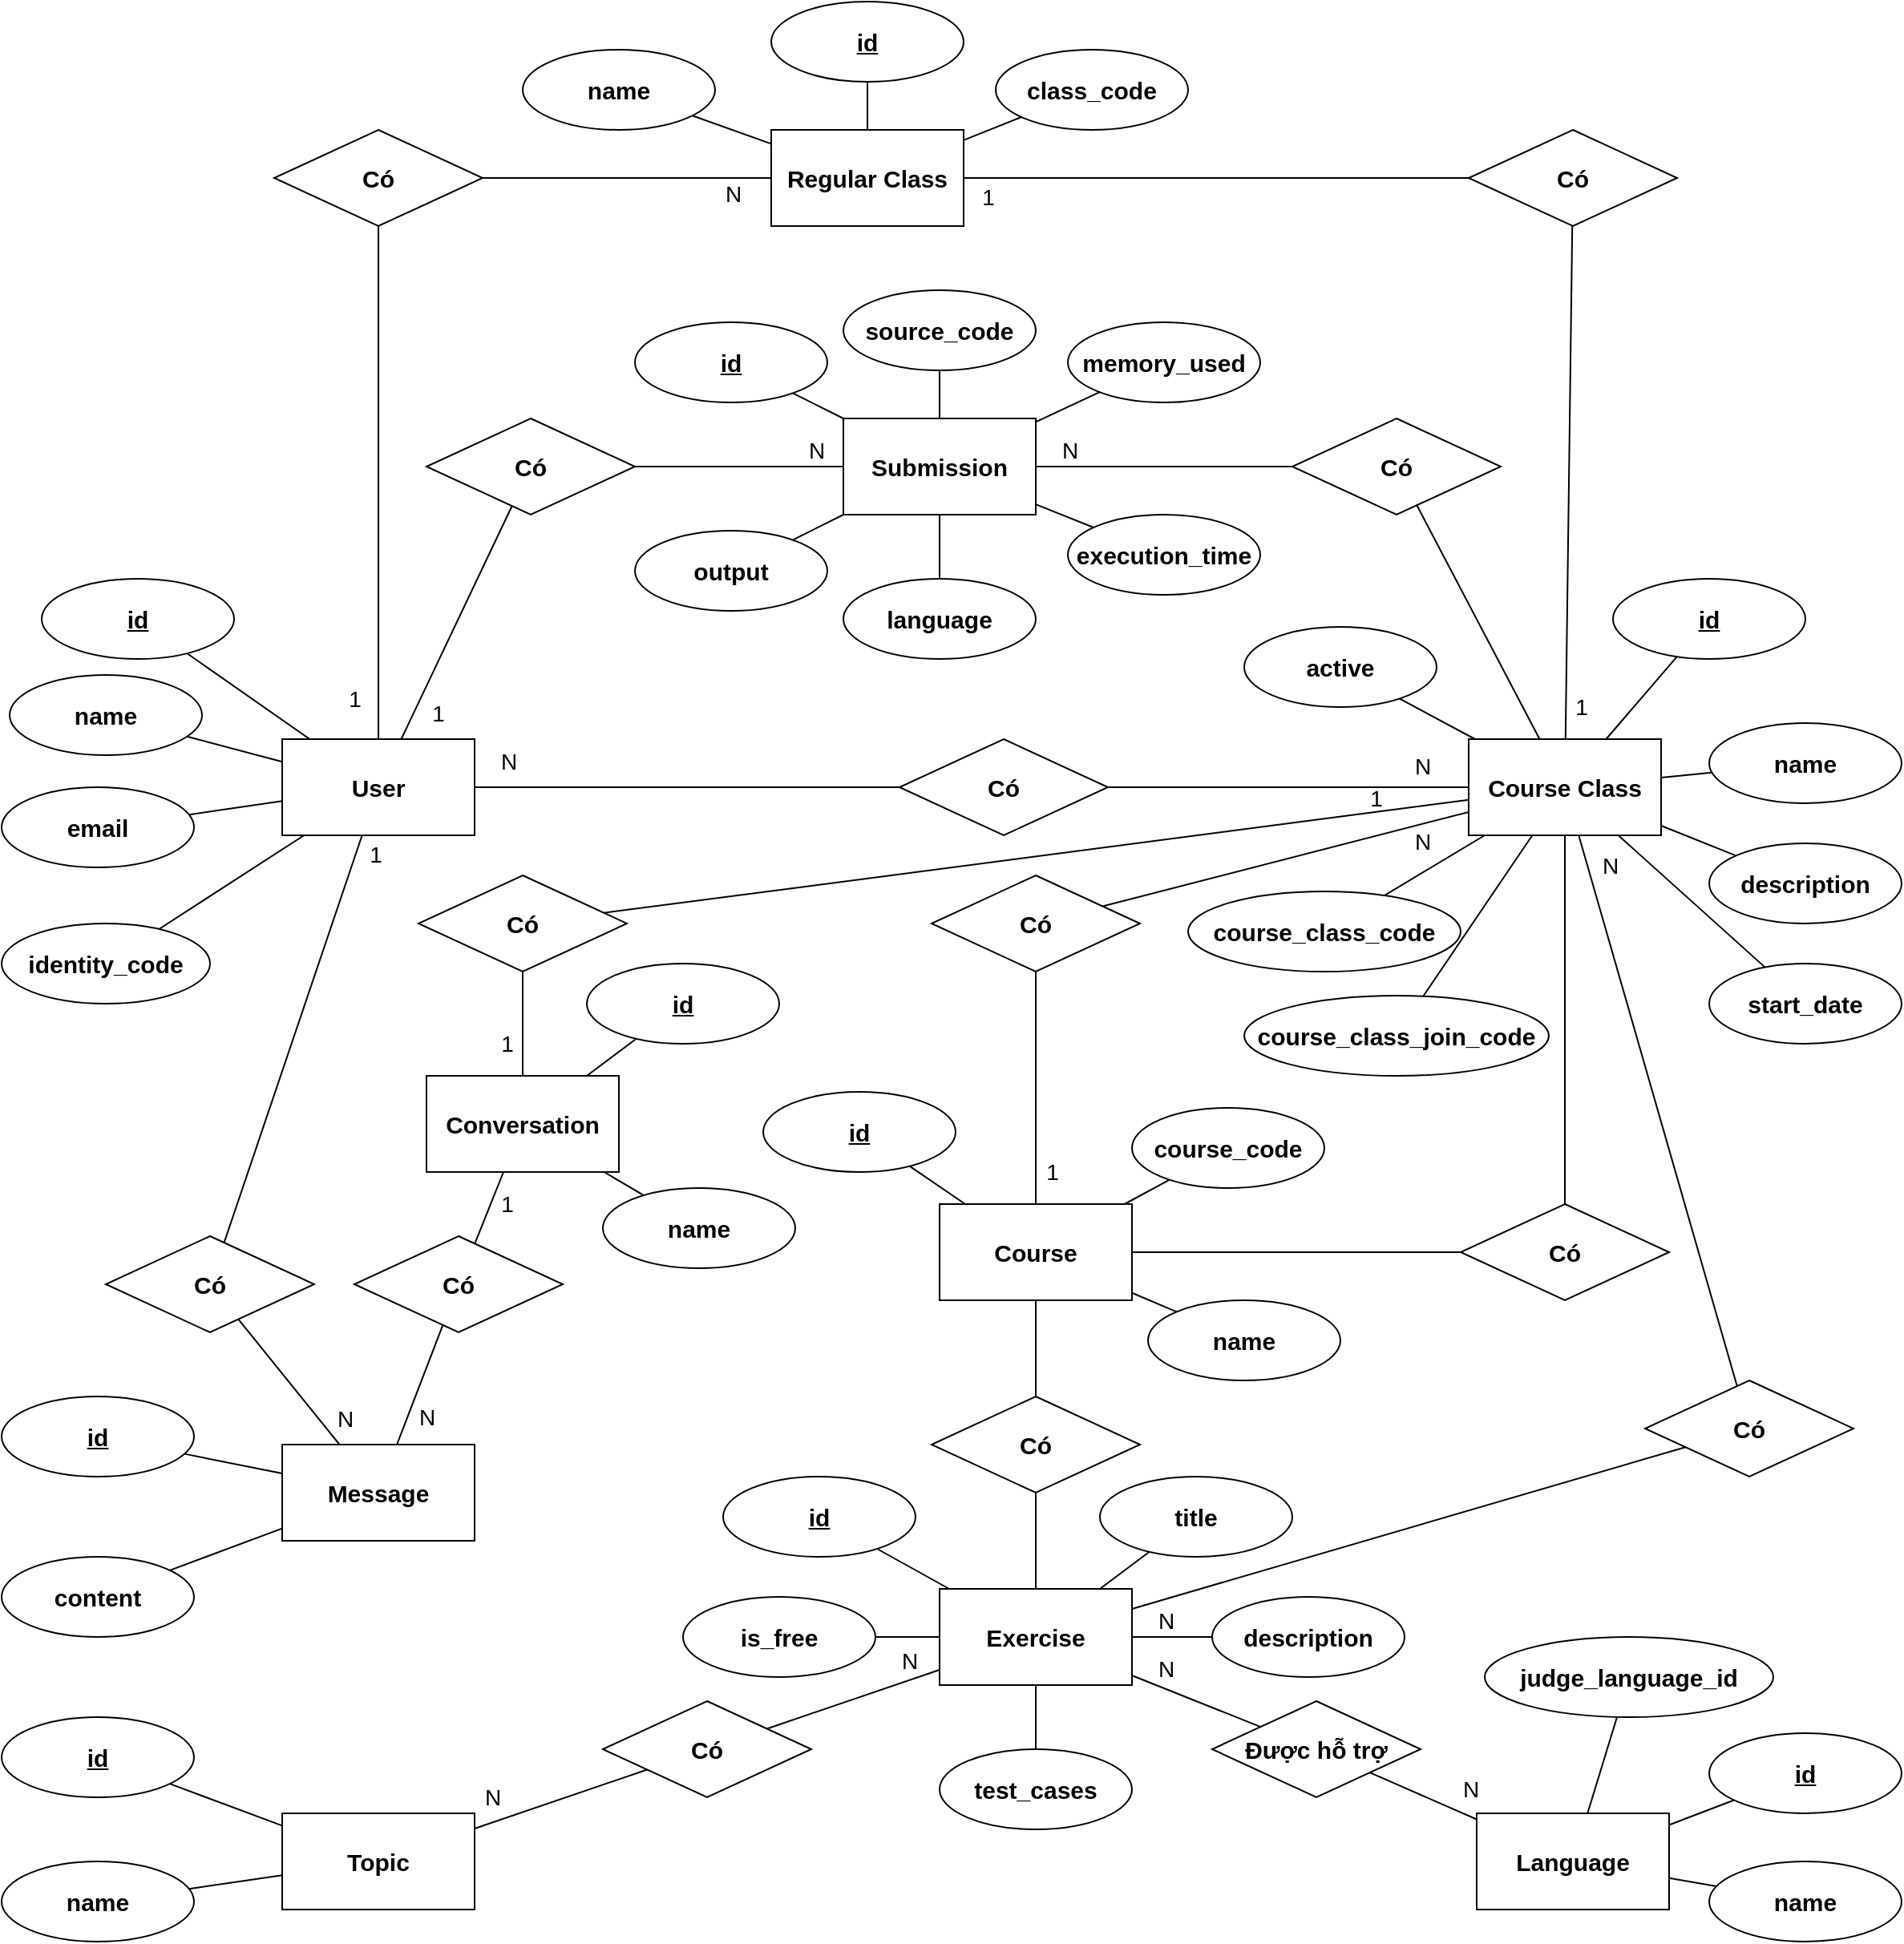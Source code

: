 <mxfile>
    <diagram id="alFo-xCJuyV1ucQjMyl_" name="Page-1">
        <mxGraphModel dx="1431" dy="926" grid="1" gridSize="10" guides="1" tooltips="1" connect="1" arrows="1" fold="1" page="1" pageScale="1" pageWidth="850" pageHeight="1100" math="0" shadow="0">
            <root>
                <mxCell id="0"/>
                <mxCell id="1" parent="0"/>
                <mxCell id="17" value="" style="edgeStyle=none;html=1;endArrow=none;endFill=0;" edge="1" parent="1" source="2" target="16">
                    <mxGeometry relative="1" as="geometry"/>
                </mxCell>
                <mxCell id="145" value="&lt;font style=&quot;font-size: 14px;&quot;&gt;1&lt;/font&gt;" style="edgeLabel;html=1;align=center;verticalAlign=middle;resizable=0;points=[];" vertex="1" connectable="0" parent="17">
                    <mxGeometry x="-0.779" relative="1" as="geometry">
                        <mxPoint x="-15" y="10" as="offset"/>
                    </mxGeometry>
                </mxCell>
                <mxCell id="151" value="&lt;font style=&quot;font-size: 14px;&quot;&gt;1&lt;/font&gt;" style="edgeLabel;html=1;align=center;verticalAlign=middle;resizable=0;points=[];" vertex="1" connectable="0" parent="17">
                    <mxGeometry x="-0.779" relative="1" as="geometry">
                        <mxPoint x="420" y="305" as="offset"/>
                    </mxGeometry>
                </mxCell>
                <mxCell id="153" value="&lt;font style=&quot;font-size: 14px;&quot;&gt;1&lt;/font&gt;" style="edgeLabel;html=1;align=center;verticalAlign=middle;resizable=0;points=[];" vertex="1" connectable="0" parent="17">
                    <mxGeometry x="-0.779" relative="1" as="geometry">
                        <mxPoint x="622" y="72" as="offset"/>
                    </mxGeometry>
                </mxCell>
                <mxCell id="155" value="&lt;font style=&quot;font-size: 14px;&quot;&gt;1&lt;/font&gt;" style="edgeLabel;html=1;align=center;verticalAlign=middle;resizable=0;points=[];" vertex="1" connectable="0" parent="17">
                    <mxGeometry x="-0.779" relative="1" as="geometry">
                        <mxPoint x="380" y="-303" as="offset"/>
                    </mxGeometry>
                </mxCell>
                <mxCell id="158" value="&lt;font style=&quot;font-size: 14px;&quot;&gt;1&lt;/font&gt;" style="edgeLabel;html=1;align=center;verticalAlign=middle;resizable=0;points=[];" vertex="1" connectable="0" parent="17">
                    <mxGeometry x="-0.779" relative="1" as="geometry">
                        <mxPoint x="750" y="15" as="offset"/>
                    </mxGeometry>
                </mxCell>
                <mxCell id="170" value="&lt;font style=&quot;font-size: 14px;&quot;&gt;1&lt;/font&gt;" style="edgeLabel;html=1;align=center;verticalAlign=middle;resizable=0;points=[];" vertex="1" connectable="0" parent="17">
                    <mxGeometry x="-0.779" relative="1" as="geometry">
                        <mxPoint x="-2" y="107" as="offset"/>
                    </mxGeometry>
                </mxCell>
                <mxCell id="20" value="" style="edgeStyle=none;html=1;endArrow=none;endFill=0;" edge="1" parent="1" source="2" target="19">
                    <mxGeometry relative="1" as="geometry"/>
                </mxCell>
                <mxCell id="2" value="&lt;b&gt;&lt;font style=&quot;font-size: 15px;&quot;&gt;User&lt;/font&gt;&lt;/b&gt;" style="rounded=0;whiteSpace=wrap;html=1;" vertex="1" parent="1">
                    <mxGeometry x="190" y="540" width="120" height="60" as="geometry"/>
                </mxCell>
                <mxCell id="3" value="&lt;b&gt;&lt;font style=&quot;font-size: 15px;&quot;&gt;Course&lt;/font&gt;&lt;/b&gt;" style="rounded=0;whiteSpace=wrap;html=1;" vertex="1" parent="1">
                    <mxGeometry x="600" y="830" width="120" height="60" as="geometry"/>
                </mxCell>
                <mxCell id="23" value="" style="edgeStyle=none;html=1;endArrow=none;endFill=0;" edge="1" parent="1" source="4" target="22">
                    <mxGeometry relative="1" as="geometry"/>
                </mxCell>
                <mxCell id="4" value="&lt;b&gt;&lt;font style=&quot;font-size: 15px;&quot;&gt;Regular Class&lt;/font&gt;&lt;/b&gt;" style="rounded=0;whiteSpace=wrap;html=1;" vertex="1" parent="1">
                    <mxGeometry x="495" y="160" width="120" height="60" as="geometry"/>
                </mxCell>
                <mxCell id="12" value="" style="edgeStyle=none;html=1;endArrow=none;endFill=0;" edge="1" parent="1" source="5" target="2">
                    <mxGeometry relative="1" as="geometry"/>
                </mxCell>
                <mxCell id="5" value="&lt;b&gt;&lt;font style=&quot;font-size: 15px;&quot;&gt;&lt;u&gt;id&lt;/u&gt;&lt;/font&gt;&lt;/b&gt;" style="ellipse;whiteSpace=wrap;html=1;" vertex="1" parent="1">
                    <mxGeometry x="40" y="440" width="120" height="50" as="geometry"/>
                </mxCell>
                <mxCell id="11" style="edgeStyle=none;html=1;endArrow=none;endFill=0;" edge="1" parent="1" source="6" target="2">
                    <mxGeometry relative="1" as="geometry"/>
                </mxCell>
                <mxCell id="6" value="&lt;b&gt;&lt;font style=&quot;font-size: 15px;&quot;&gt;name&lt;/font&gt;&lt;/b&gt;" style="ellipse;whiteSpace=wrap;html=1;" vertex="1" parent="1">
                    <mxGeometry x="20" y="500" width="120" height="50" as="geometry"/>
                </mxCell>
                <mxCell id="10" value="" style="edgeStyle=none;html=1;endArrow=none;endFill=0;" edge="1" parent="1" source="7" target="2">
                    <mxGeometry relative="1" as="geometry"/>
                </mxCell>
                <mxCell id="7" value="&lt;b&gt;&lt;font style=&quot;font-size: 15px;&quot;&gt;email&lt;/font&gt;&lt;/b&gt;" style="ellipse;whiteSpace=wrap;html=1;" vertex="1" parent="1">
                    <mxGeometry x="15" y="570" width="120" height="50" as="geometry"/>
                </mxCell>
                <mxCell id="9" style="edgeStyle=none;html=1;endArrow=none;endFill=0;" edge="1" parent="1" source="8" target="2">
                    <mxGeometry relative="1" as="geometry"/>
                </mxCell>
                <mxCell id="8" value="&lt;b&gt;&lt;font style=&quot;font-size: 15px;&quot;&gt;identity_code&lt;/font&gt;&lt;/b&gt;" style="ellipse;whiteSpace=wrap;html=1;" vertex="1" parent="1">
                    <mxGeometry x="15" y="655" width="130" height="50" as="geometry"/>
                </mxCell>
                <mxCell id="13" value="&lt;b&gt;&lt;font style=&quot;font-size: 15px;&quot;&gt;Submission&lt;/font&gt;&lt;/b&gt;" style="rounded=0;whiteSpace=wrap;html=1;" vertex="1" parent="1">
                    <mxGeometry x="540" y="340" width="120" height="60" as="geometry"/>
                </mxCell>
                <mxCell id="14" value="&lt;b&gt;&lt;font style=&quot;font-size: 15px;&quot;&gt;Conversation&lt;/font&gt;&lt;/b&gt;" style="rounded=0;whiteSpace=wrap;html=1;" vertex="1" parent="1">
                    <mxGeometry x="280" y="750" width="120" height="60" as="geometry"/>
                </mxCell>
                <mxCell id="92" style="edgeStyle=none;html=1;endArrow=none;endFill=0;" edge="1" parent="1" source="15" target="90">
                    <mxGeometry relative="1" as="geometry"/>
                </mxCell>
                <mxCell id="15" value="&lt;b&gt;&lt;font style=&quot;font-size: 15px;&quot;&gt;Course Class&lt;/font&gt;&lt;/b&gt;" style="rounded=0;whiteSpace=wrap;html=1;" vertex="1" parent="1">
                    <mxGeometry x="930" y="540" width="120" height="60" as="geometry"/>
                </mxCell>
                <mxCell id="18" style="edgeStyle=none;html=1;endArrow=none;endFill=0;" edge="1" parent="1" source="16" target="4">
                    <mxGeometry relative="1" as="geometry"/>
                </mxCell>
                <mxCell id="147" value="&lt;font style=&quot;font-size: 14px;&quot;&gt;N&lt;/font&gt;" style="edgeLabel;html=1;align=center;verticalAlign=middle;resizable=0;points=[];" vertex="1" connectable="0" parent="18">
                    <mxGeometry x="0.807" relative="1" as="geometry">
                        <mxPoint x="-7" y="10" as="offset"/>
                    </mxGeometry>
                </mxCell>
                <mxCell id="148" value="&lt;font style=&quot;font-size: 14px;&quot;&gt;N&lt;/font&gt;" style="edgeLabel;html=1;align=center;verticalAlign=middle;resizable=0;points=[];" vertex="1" connectable="0" parent="18">
                    <mxGeometry x="0.807" relative="1" as="geometry">
                        <mxPoint x="-147" y="364" as="offset"/>
                    </mxGeometry>
                </mxCell>
                <mxCell id="149" value="&lt;font style=&quot;font-size: 14px;&quot;&gt;N&lt;/font&gt;" style="edgeLabel;html=1;align=center;verticalAlign=middle;resizable=0;points=[];" vertex="1" connectable="0" parent="18">
                    <mxGeometry x="0.807" relative="1" as="geometry">
                        <mxPoint x="423" y="367" as="offset"/>
                    </mxGeometry>
                </mxCell>
                <mxCell id="150" value="&lt;font style=&quot;font-size: 14px;&quot;&gt;N&lt;/font&gt;" style="edgeLabel;html=1;align=center;verticalAlign=middle;resizable=0;points=[];" vertex="1" connectable="0" parent="18">
                    <mxGeometry x="0.807" relative="1" as="geometry">
                        <mxPoint x="423" y="414" as="offset"/>
                    </mxGeometry>
                </mxCell>
                <mxCell id="154" value="&lt;font style=&quot;font-size: 14px;&quot;&gt;N&lt;/font&gt;" style="edgeLabel;html=1;align=center;verticalAlign=middle;resizable=0;points=[];" vertex="1" connectable="0" parent="18">
                    <mxGeometry x="0.807" relative="1" as="geometry">
                        <mxPoint x="203" y="170" as="offset"/>
                    </mxGeometry>
                </mxCell>
                <mxCell id="156" value="&lt;font style=&quot;font-size: 14px;&quot;&gt;N&lt;/font&gt;" style="edgeLabel;html=1;align=center;verticalAlign=middle;resizable=0;points=[];" vertex="1" connectable="0" parent="18">
                    <mxGeometry x="0.807" relative="1" as="geometry">
                        <mxPoint x="540" y="429" as="offset"/>
                    </mxGeometry>
                </mxCell>
                <mxCell id="157" value="&lt;font style=&quot;font-size: 14px;&quot;&gt;N&lt;/font&gt;" style="edgeLabel;html=1;align=center;verticalAlign=middle;resizable=0;points=[];" vertex="1" connectable="0" parent="18">
                    <mxGeometry x="0.807" relative="1" as="geometry">
                        <mxPoint x="263" y="900" as="offset"/>
                    </mxGeometry>
                </mxCell>
                <mxCell id="159" value="&lt;font style=&quot;font-size: 14px;&quot;&gt;N&lt;/font&gt;" style="edgeLabel;html=1;align=center;verticalAlign=middle;resizable=0;points=[];" vertex="1" connectable="0" parent="18">
                    <mxGeometry x="0.807" relative="1" as="geometry">
                        <mxPoint x="45" y="170" as="offset"/>
                    </mxGeometry>
                </mxCell>
                <mxCell id="160" value="&lt;font style=&quot;font-size: 14px;&quot;&gt;1&lt;/font&gt;" style="edgeLabel;html=1;align=center;verticalAlign=middle;resizable=0;points=[];" vertex="1" connectable="0" parent="18">
                    <mxGeometry x="0.807" relative="1" as="geometry">
                        <mxPoint x="-191" y="334" as="offset"/>
                    </mxGeometry>
                </mxCell>
                <mxCell id="161" value="&lt;font style=&quot;font-size: 14px;&quot;&gt;N&lt;/font&gt;" style="edgeLabel;html=1;align=center;verticalAlign=middle;resizable=0;points=[];" vertex="1" connectable="0" parent="18">
                    <mxGeometry x="0.807" relative="1" as="geometry">
                        <mxPoint x="263" y="930" as="offset"/>
                    </mxGeometry>
                </mxCell>
                <mxCell id="162" value="&lt;font style=&quot;font-size: 14px;&quot;&gt;N&lt;/font&gt;" style="edgeLabel;html=1;align=center;verticalAlign=middle;resizable=0;points=[];" vertex="1" connectable="0" parent="18">
                    <mxGeometry x="0.807" relative="1" as="geometry">
                        <mxPoint x="103" y="925" as="offset"/>
                    </mxGeometry>
                </mxCell>
                <mxCell id="163" value="&lt;font style=&quot;font-size: 14px;&quot;&gt;N&lt;/font&gt;" style="edgeLabel;html=1;align=center;verticalAlign=middle;resizable=0;points=[];" vertex="1" connectable="0" parent="18">
                    <mxGeometry x="0.807" relative="1" as="geometry">
                        <mxPoint x="-157" y="1010" as="offset"/>
                    </mxGeometry>
                </mxCell>
                <mxCell id="165" value="&lt;font style=&quot;font-size: 14px;&quot;&gt;N&lt;/font&gt;" style="edgeLabel;html=1;align=center;verticalAlign=middle;resizable=0;points=[];" vertex="1" connectable="0" parent="18">
                    <mxGeometry x="0.807" relative="1" as="geometry">
                        <mxPoint x="453" y="1005" as="offset"/>
                    </mxGeometry>
                </mxCell>
                <mxCell id="166" value="&lt;font style=&quot;font-size: 14px;&quot;&gt;1&lt;/font&gt;" style="edgeLabel;html=1;align=center;verticalAlign=middle;resizable=0;points=[];" vertex="1" connectable="0" parent="18">
                    <mxGeometry x="0.807" relative="1" as="geometry">
                        <mxPoint x="-148" y="540" as="offset"/>
                    </mxGeometry>
                </mxCell>
                <mxCell id="167" value="&lt;font style=&quot;font-size: 14px;&quot;&gt;1&lt;/font&gt;" style="edgeLabel;html=1;align=center;verticalAlign=middle;resizable=0;points=[];" vertex="1" connectable="0" parent="18">
                    <mxGeometry x="0.807" relative="1" as="geometry">
                        <mxPoint x="-148" y="640" as="offset"/>
                    </mxGeometry>
                </mxCell>
                <mxCell id="168" value="&lt;span style=&quot;font-size: 14px;&quot;&gt;N&lt;/span&gt;" style="edgeLabel;html=1;align=center;verticalAlign=middle;resizable=0;points=[];" vertex="1" connectable="0" parent="18">
                    <mxGeometry x="0.807" relative="1" as="geometry">
                        <mxPoint x="-198" y="773" as="offset"/>
                    </mxGeometry>
                </mxCell>
                <mxCell id="169" value="&lt;span style=&quot;font-size: 14px;&quot;&gt;N&lt;/span&gt;" style="edgeLabel;html=1;align=center;verticalAlign=middle;resizable=0;points=[];" vertex="1" connectable="0" parent="18">
                    <mxGeometry x="0.807" relative="1" as="geometry">
                        <mxPoint x="-249" y="774" as="offset"/>
                    </mxGeometry>
                </mxCell>
                <mxCell id="16" value="&lt;b&gt;&lt;font style=&quot;font-size: 15px;&quot;&gt;Có&lt;/font&gt;&lt;/b&gt;" style="rhombus;whiteSpace=wrap;html=1;rounded=0;" vertex="1" parent="1">
                    <mxGeometry x="185" y="160" width="130" height="60" as="geometry"/>
                </mxCell>
                <mxCell id="21" value="" style="edgeStyle=none;html=1;endArrow=none;endFill=0;" edge="1" parent="1" source="19" target="13">
                    <mxGeometry relative="1" as="geometry"/>
                </mxCell>
                <mxCell id="19" value="&lt;b&gt;&lt;font style=&quot;font-size: 15px;&quot;&gt;Có&lt;/font&gt;&lt;/b&gt;" style="rhombus;whiteSpace=wrap;html=1;rounded=0;" vertex="1" parent="1">
                    <mxGeometry x="280" y="340" width="130" height="60" as="geometry"/>
                </mxCell>
                <mxCell id="24" value="" style="edgeStyle=none;html=1;endArrow=none;endFill=0;" edge="1" parent="1" source="22" target="15">
                    <mxGeometry relative="1" as="geometry"/>
                </mxCell>
                <mxCell id="22" value="&lt;b&gt;&lt;font style=&quot;font-size: 15px;&quot;&gt;Có&lt;/font&gt;&lt;/b&gt;" style="rhombus;whiteSpace=wrap;html=1;rounded=0;" vertex="1" parent="1">
                    <mxGeometry x="930" y="160" width="130" height="60" as="geometry"/>
                </mxCell>
                <mxCell id="26" value="" style="edgeStyle=none;html=1;endArrow=none;endFill=0;" edge="1" parent="1" source="25" target="4">
                    <mxGeometry relative="1" as="geometry"/>
                </mxCell>
                <mxCell id="25" value="&lt;b&gt;&lt;font style=&quot;font-size: 15px;&quot;&gt;name&lt;/font&gt;&lt;/b&gt;" style="ellipse;whiteSpace=wrap;html=1;" vertex="1" parent="1">
                    <mxGeometry x="340" y="110" width="120" height="50" as="geometry"/>
                </mxCell>
                <mxCell id="28" value="" style="edgeStyle=none;html=1;endArrow=none;endFill=0;" edge="1" parent="1" source="27" target="4">
                    <mxGeometry relative="1" as="geometry"/>
                </mxCell>
                <mxCell id="27" value="&lt;span style=&quot;font-size: 15px;&quot;&gt;&lt;b&gt;class_code&lt;/b&gt;&lt;/span&gt;" style="ellipse;whiteSpace=wrap;html=1;" vertex="1" parent="1">
                    <mxGeometry x="635" y="110" width="120" height="50" as="geometry"/>
                </mxCell>
                <mxCell id="30" value="" style="edgeStyle=none;html=1;endArrow=none;endFill=0;" edge="1" parent="1" source="29" target="4">
                    <mxGeometry relative="1" as="geometry"/>
                </mxCell>
                <mxCell id="29" value="&lt;span style=&quot;font-size: 15px;&quot;&gt;&lt;b&gt;&lt;u&gt;id&lt;/u&gt;&lt;/b&gt;&lt;/span&gt;" style="ellipse;whiteSpace=wrap;html=1;" vertex="1" parent="1">
                    <mxGeometry x="495" y="80" width="120" height="50" as="geometry"/>
                </mxCell>
                <mxCell id="32" value="" style="edgeStyle=none;html=1;endArrow=none;endFill=0;" edge="1" parent="1" source="31" target="2">
                    <mxGeometry relative="1" as="geometry"/>
                </mxCell>
                <mxCell id="33" value="" style="edgeStyle=none;html=1;endArrow=none;endFill=0;" edge="1" parent="1" source="31" target="15">
                    <mxGeometry relative="1" as="geometry"/>
                </mxCell>
                <mxCell id="31" value="&lt;b&gt;&lt;font style=&quot;font-size: 15px;&quot;&gt;Có&lt;/font&gt;&lt;/b&gt;" style="rhombus;whiteSpace=wrap;html=1;rounded=0;" vertex="1" parent="1">
                    <mxGeometry x="575" y="540" width="130" height="60" as="geometry"/>
                </mxCell>
                <mxCell id="35" value="" style="edgeStyle=none;html=1;endArrow=none;endFill=0;" edge="1" parent="1" source="34" target="13">
                    <mxGeometry relative="1" as="geometry"/>
                </mxCell>
                <mxCell id="36" value="" style="edgeStyle=none;html=1;endArrow=none;endFill=0;" edge="1" parent="1" source="34" target="15">
                    <mxGeometry relative="1" as="geometry"/>
                </mxCell>
                <mxCell id="34" value="&lt;b&gt;&lt;font style=&quot;font-size: 15px;&quot;&gt;Có&lt;/font&gt;&lt;/b&gt;" style="rhombus;whiteSpace=wrap;html=1;rounded=0;" vertex="1" parent="1">
                    <mxGeometry x="820" y="340" width="130" height="60" as="geometry"/>
                </mxCell>
                <mxCell id="47" value="" style="edgeStyle=none;html=1;endArrow=none;endFill=0;" edge="1" parent="1" source="37" target="13">
                    <mxGeometry relative="1" as="geometry"/>
                </mxCell>
                <mxCell id="37" value="&lt;b&gt;&lt;font style=&quot;font-size: 15px;&quot;&gt;&lt;u&gt;id&lt;/u&gt;&lt;/font&gt;&lt;/b&gt;" style="ellipse;whiteSpace=wrap;html=1;" vertex="1" parent="1">
                    <mxGeometry x="410" y="280" width="120" height="50" as="geometry"/>
                </mxCell>
                <mxCell id="45" value="" style="edgeStyle=none;html=1;endArrow=none;endFill=0;" edge="1" parent="1" source="38" target="13">
                    <mxGeometry relative="1" as="geometry"/>
                </mxCell>
                <mxCell id="38" value="&lt;b&gt;&lt;font style=&quot;font-size: 15px;&quot;&gt;source_code&lt;/font&gt;&lt;/b&gt;" style="ellipse;whiteSpace=wrap;html=1;" vertex="1" parent="1">
                    <mxGeometry x="540" y="260" width="120" height="50" as="geometry"/>
                </mxCell>
                <mxCell id="43" value="" style="edgeStyle=none;html=1;endArrow=none;endFill=0;" edge="1" parent="1" source="39" target="13">
                    <mxGeometry relative="1" as="geometry"/>
                </mxCell>
                <mxCell id="39" value="&lt;b&gt;&lt;font style=&quot;font-size: 15px;&quot;&gt;memory_used&lt;/font&gt;&lt;/b&gt;" style="ellipse;whiteSpace=wrap;html=1;" vertex="1" parent="1">
                    <mxGeometry x="680" y="280" width="120" height="50" as="geometry"/>
                </mxCell>
                <mxCell id="51" value="" style="edgeStyle=none;html=1;endArrow=none;endFill=0;" edge="1" parent="1" source="40" target="13">
                    <mxGeometry relative="1" as="geometry"/>
                </mxCell>
                <mxCell id="40" value="&lt;span style=&quot;font-size: 15px;&quot;&gt;&lt;b&gt;execution_time&lt;/b&gt;&lt;/span&gt;" style="ellipse;whiteSpace=wrap;html=1;" vertex="1" parent="1">
                    <mxGeometry x="680" y="400" width="120" height="50" as="geometry"/>
                </mxCell>
                <mxCell id="50" value="" style="edgeStyle=none;html=1;endArrow=none;endFill=0;" edge="1" parent="1" source="41" target="13">
                    <mxGeometry relative="1" as="geometry"/>
                </mxCell>
                <mxCell id="41" value="&lt;b&gt;&lt;font style=&quot;font-size: 15px;&quot;&gt;language&lt;/font&gt;&lt;/b&gt;" style="ellipse;whiteSpace=wrap;html=1;" vertex="1" parent="1">
                    <mxGeometry x="540" y="440" width="120" height="50" as="geometry"/>
                </mxCell>
                <mxCell id="49" value="" style="edgeStyle=none;html=1;endArrow=none;endFill=0;" edge="1" parent="1" source="42" target="13">
                    <mxGeometry relative="1" as="geometry"/>
                </mxCell>
                <mxCell id="42" value="&lt;b&gt;&lt;font style=&quot;font-size: 15px;&quot;&gt;output&lt;/font&gt;&lt;/b&gt;" style="ellipse;whiteSpace=wrap;html=1;" vertex="1" parent="1">
                    <mxGeometry x="410" y="410" width="120" height="50" as="geometry"/>
                </mxCell>
                <mxCell id="61" value="" style="edgeStyle=none;html=1;endArrow=none;endFill=0;" edge="1" parent="1" source="52" target="3">
                    <mxGeometry relative="1" as="geometry"/>
                </mxCell>
                <mxCell id="52" value="&lt;span style=&quot;font-size: 15px;&quot;&gt;&lt;b&gt;course_code&lt;/b&gt;&lt;/span&gt;" style="ellipse;whiteSpace=wrap;html=1;" vertex="1" parent="1">
                    <mxGeometry x="720" y="770" width="120" height="50" as="geometry"/>
                </mxCell>
                <mxCell id="60" value="" style="edgeStyle=none;html=1;endArrow=none;endFill=0;" edge="1" parent="1" source="53" target="3">
                    <mxGeometry relative="1" as="geometry"/>
                </mxCell>
                <mxCell id="53" value="&lt;span style=&quot;font-size: 15px;&quot;&gt;&lt;b&gt;&lt;u&gt;id&lt;/u&gt;&lt;/b&gt;&lt;/span&gt;" style="ellipse;whiteSpace=wrap;html=1;" vertex="1" parent="1">
                    <mxGeometry x="490" y="760" width="120" height="50" as="geometry"/>
                </mxCell>
                <mxCell id="128" value="" style="edgeStyle=none;html=1;endArrow=none;endFill=0;" edge="1" parent="1" source="54" target="115">
                    <mxGeometry relative="1" as="geometry"/>
                </mxCell>
                <mxCell id="54" value="&lt;span style=&quot;font-size: 15px;&quot;&gt;&lt;b&gt;&lt;u&gt;id&lt;/u&gt;&lt;/b&gt;&lt;/span&gt;" style="ellipse;whiteSpace=wrap;html=1;" vertex="1" parent="1">
                    <mxGeometry x="15" y="950" width="120" height="50" as="geometry"/>
                </mxCell>
                <mxCell id="129" value="" style="edgeStyle=none;html=1;endArrow=none;endFill=0;" edge="1" parent="1" source="55" target="14">
                    <mxGeometry relative="1" as="geometry"/>
                </mxCell>
                <mxCell id="55" value="&lt;span style=&quot;font-size: 15px;&quot;&gt;&lt;b&gt;&lt;u&gt;id&lt;/u&gt;&lt;/b&gt;&lt;/span&gt;" style="ellipse;whiteSpace=wrap;html=1;" vertex="1" parent="1">
                    <mxGeometry x="380" y="680" width="120" height="50" as="geometry"/>
                </mxCell>
                <mxCell id="94" value="" style="edgeStyle=none;html=1;endArrow=none;endFill=0;" edge="1" parent="1" source="57" target="85">
                    <mxGeometry relative="1" as="geometry"/>
                </mxCell>
                <mxCell id="57" value="&lt;span style=&quot;font-size: 15px;&quot;&gt;&lt;b&gt;&lt;u&gt;id&lt;/u&gt;&lt;/b&gt;&lt;/span&gt;" style="ellipse;whiteSpace=wrap;html=1;" vertex="1" parent="1">
                    <mxGeometry x="465" y="1000" width="120" height="50" as="geometry"/>
                </mxCell>
                <mxCell id="108" value="" style="edgeStyle=none;html=1;endArrow=none;endFill=0;" edge="1" parent="1" source="58" target="14">
                    <mxGeometry relative="1" as="geometry"/>
                </mxCell>
                <mxCell id="58" value="&lt;b&gt;&lt;font style=&quot;font-size: 15px;&quot;&gt;name&lt;/font&gt;&lt;/b&gt;" style="ellipse;whiteSpace=wrap;html=1;" vertex="1" parent="1">
                    <mxGeometry x="390" y="820" width="120" height="50" as="geometry"/>
                </mxCell>
                <mxCell id="62" value="" style="edgeStyle=none;html=1;endArrow=none;endFill=0;" edge="1" parent="1" source="59" target="3">
                    <mxGeometry relative="1" as="geometry"/>
                </mxCell>
                <mxCell id="59" value="&lt;span style=&quot;font-size: 15px;&quot;&gt;&lt;b&gt;name&lt;/b&gt;&lt;/span&gt;" style="ellipse;whiteSpace=wrap;html=1;" vertex="1" parent="1">
                    <mxGeometry x="730" y="890" width="120" height="50" as="geometry"/>
                </mxCell>
                <mxCell id="65" value="" style="edgeStyle=none;html=1;endArrow=none;endFill=0;" edge="1" parent="1" source="64" target="15">
                    <mxGeometry relative="1" as="geometry"/>
                </mxCell>
                <mxCell id="64" value="&lt;span style=&quot;font-size: 15px;&quot;&gt;&lt;b&gt;&lt;u&gt;id&lt;/u&gt;&lt;/b&gt;&lt;/span&gt;" style="ellipse;whiteSpace=wrap;html=1;" vertex="1" parent="1">
                    <mxGeometry x="1020" y="440" width="120" height="50" as="geometry"/>
                </mxCell>
                <mxCell id="69" value="" style="edgeStyle=none;html=1;endArrow=none;endFill=0;" edge="1" parent="1" source="66" target="15">
                    <mxGeometry relative="1" as="geometry"/>
                </mxCell>
                <mxCell id="66" value="&lt;span style=&quot;font-size: 15px;&quot;&gt;&lt;b&gt;name&lt;/b&gt;&lt;/span&gt;" style="ellipse;whiteSpace=wrap;html=1;" vertex="1" parent="1">
                    <mxGeometry x="1080" y="530" width="120" height="50" as="geometry"/>
                </mxCell>
                <mxCell id="68" value="" style="edgeStyle=none;html=1;endArrow=none;endFill=0;" edge="1" parent="1" source="67" target="15">
                    <mxGeometry relative="1" as="geometry"/>
                </mxCell>
                <mxCell id="67" value="&lt;span style=&quot;font-size: 15px;&quot;&gt;&lt;b&gt;course_class_code&lt;/b&gt;&lt;/span&gt;" style="ellipse;whiteSpace=wrap;html=1;" vertex="1" parent="1">
                    <mxGeometry x="755" y="635" width="170" height="50" as="geometry"/>
                </mxCell>
                <mxCell id="71" value="" style="edgeStyle=none;html=1;endArrow=none;endFill=0;" edge="1" parent="1" source="70" target="15">
                    <mxGeometry relative="1" as="geometry"/>
                </mxCell>
                <mxCell id="70" value="&lt;span style=&quot;font-size: 15px;&quot;&gt;&lt;b&gt;active&lt;/b&gt;&lt;/span&gt;" style="ellipse;whiteSpace=wrap;html=1;" vertex="1" parent="1">
                    <mxGeometry x="790" y="470" width="120" height="50" as="geometry"/>
                </mxCell>
                <mxCell id="74" value="" style="edgeStyle=none;html=1;endArrow=none;endFill=0;" edge="1" parent="1" source="72" target="15">
                    <mxGeometry relative="1" as="geometry"/>
                </mxCell>
                <mxCell id="72" value="&lt;span style=&quot;font-size: 15px;&quot;&gt;&lt;b&gt;description&lt;/b&gt;&lt;/span&gt;" style="ellipse;whiteSpace=wrap;html=1;" vertex="1" parent="1">
                    <mxGeometry x="1080" y="605" width="120" height="50" as="geometry"/>
                </mxCell>
                <mxCell id="75" value="" style="edgeStyle=none;html=1;endArrow=none;endFill=0;" edge="1" parent="1" source="73" target="15">
                    <mxGeometry relative="1" as="geometry"/>
                </mxCell>
                <mxCell id="73" value="&lt;span style=&quot;font-size: 15px;&quot;&gt;&lt;b&gt;start_date&lt;/b&gt;&lt;/span&gt;" style="ellipse;whiteSpace=wrap;html=1;" vertex="1" parent="1">
                    <mxGeometry x="1080" y="680" width="120" height="50" as="geometry"/>
                </mxCell>
                <mxCell id="77" value="" style="edgeStyle=none;html=1;endArrow=none;endFill=0;" edge="1" parent="1" source="76" target="15">
                    <mxGeometry relative="1" as="geometry"/>
                </mxCell>
                <mxCell id="76" value="&lt;span style=&quot;font-size: 15px;&quot;&gt;&lt;b&gt;course_class_join_code&lt;/b&gt;&lt;/span&gt;" style="ellipse;whiteSpace=wrap;html=1;" vertex="1" parent="1">
                    <mxGeometry x="790" y="700" width="190" height="50" as="geometry"/>
                </mxCell>
                <mxCell id="79" value="" style="edgeStyle=none;html=1;endArrow=none;endFill=0;" edge="1" parent="1" source="78" target="15">
                    <mxGeometry relative="1" as="geometry"/>
                </mxCell>
                <mxCell id="80" value="" style="edgeStyle=none;html=1;endArrow=none;endFill=0;" edge="1" parent="1" source="78" target="3">
                    <mxGeometry relative="1" as="geometry"/>
                </mxCell>
                <mxCell id="78" value="&lt;b&gt;&lt;font style=&quot;font-size: 15px;&quot;&gt;Có&lt;/font&gt;&lt;/b&gt;" style="rhombus;whiteSpace=wrap;html=1;rounded=0;" vertex="1" parent="1">
                    <mxGeometry x="595" y="625" width="130" height="60" as="geometry"/>
                </mxCell>
                <mxCell id="84" value="" style="edgeStyle=none;html=1;endArrow=none;endFill=0;" edge="1" parent="1" source="82" target="14">
                    <mxGeometry relative="1" as="geometry"/>
                </mxCell>
                <mxCell id="107" value="" style="edgeStyle=none;html=1;endArrow=none;endFill=0;" edge="1" parent="1" source="82" target="15">
                    <mxGeometry relative="1" as="geometry"/>
                </mxCell>
                <mxCell id="82" value="&lt;b&gt;&lt;font style=&quot;font-size: 15px;&quot;&gt;Có&lt;/font&gt;&lt;/b&gt;" style="rhombus;whiteSpace=wrap;html=1;rounded=0;" vertex="1" parent="1">
                    <mxGeometry x="275" y="625" width="130" height="60" as="geometry"/>
                </mxCell>
                <mxCell id="85" value="&lt;span style=&quot;font-size: 15px;&quot;&gt;&lt;b&gt;Exercise&lt;/b&gt;&lt;/span&gt;" style="rounded=0;whiteSpace=wrap;html=1;" vertex="1" parent="1">
                    <mxGeometry x="600" y="1070" width="120" height="60" as="geometry"/>
                </mxCell>
                <mxCell id="86" value="&lt;b&gt;&lt;font style=&quot;font-size: 15px;&quot;&gt;Topic&lt;/font&gt;&lt;/b&gt;" style="rounded=0;whiteSpace=wrap;html=1;" vertex="1" parent="1">
                    <mxGeometry x="190" y="1210" width="120" height="60" as="geometry"/>
                </mxCell>
                <mxCell id="88" value="" style="edgeStyle=none;html=1;endArrow=none;endFill=0;" edge="1" parent="1" source="87" target="85">
                    <mxGeometry relative="1" as="geometry">
                        <mxPoint x="651.226" y="1009.434" as="sourcePoint"/>
                    </mxGeometry>
                </mxCell>
                <mxCell id="89" value="" style="edgeStyle=none;html=1;endArrow=none;endFill=0;" edge="1" parent="1" source="87" target="3">
                    <mxGeometry relative="1" as="geometry"/>
                </mxCell>
                <mxCell id="87" value="&lt;b&gt;&lt;font style=&quot;font-size: 15px;&quot;&gt;Có&lt;/font&gt;&lt;/b&gt;" style="rhombus;whiteSpace=wrap;html=1;rounded=0;" vertex="1" parent="1">
                    <mxGeometry x="595" y="950" width="130" height="60" as="geometry"/>
                </mxCell>
                <mxCell id="93" style="edgeStyle=none;html=1;endArrow=none;endFill=0;" edge="1" parent="1" source="90" target="3">
                    <mxGeometry relative="1" as="geometry"/>
                </mxCell>
                <mxCell id="90" value="&lt;b&gt;&lt;font style=&quot;font-size: 15px;&quot;&gt;Có&lt;/font&gt;&lt;/b&gt;" style="rhombus;whiteSpace=wrap;html=1;rounded=0;" vertex="1" parent="1">
                    <mxGeometry x="925" y="830" width="130" height="60" as="geometry"/>
                </mxCell>
                <mxCell id="102" value="" style="edgeStyle=none;html=1;endArrow=none;endFill=0;" edge="1" parent="1" source="95" target="85">
                    <mxGeometry relative="1" as="geometry"/>
                </mxCell>
                <mxCell id="95" value="&lt;b&gt;&lt;font style=&quot;font-size: 15px;&quot;&gt;title&lt;/font&gt;&lt;/b&gt;" style="ellipse;whiteSpace=wrap;html=1;" vertex="1" parent="1">
                    <mxGeometry x="700" y="1000" width="120" height="50" as="geometry"/>
                </mxCell>
                <mxCell id="99" value="" style="edgeStyle=none;html=1;endArrow=none;endFill=0;" edge="1" parent="1" source="96" target="85">
                    <mxGeometry relative="1" as="geometry"/>
                </mxCell>
                <mxCell id="96" value="&lt;b&gt;&lt;font style=&quot;font-size: 15px;&quot;&gt;test_cases&lt;/font&gt;&lt;/b&gt;" style="ellipse;whiteSpace=wrap;html=1;" vertex="1" parent="1">
                    <mxGeometry x="600" y="1170" width="120" height="50" as="geometry"/>
                </mxCell>
                <mxCell id="101" value="" style="edgeStyle=none;html=1;endArrow=none;endFill=0;" edge="1" parent="1" source="97" target="85">
                    <mxGeometry relative="1" as="geometry"/>
                </mxCell>
                <mxCell id="97" value="&lt;b&gt;&lt;font style=&quot;font-size: 15px;&quot;&gt;description&lt;/font&gt;&lt;/b&gt;" style="ellipse;whiteSpace=wrap;html=1;" vertex="1" parent="1">
                    <mxGeometry x="770" y="1075" width="120" height="50" as="geometry"/>
                </mxCell>
                <mxCell id="100" value="" style="edgeStyle=none;html=1;endArrow=none;endFill=0;" edge="1" parent="1" source="98" target="85">
                    <mxGeometry relative="1" as="geometry"/>
                </mxCell>
                <mxCell id="98" value="&lt;span style=&quot;font-size: 15px;&quot;&gt;&lt;b&gt;is_free&lt;/b&gt;&lt;/span&gt;" style="ellipse;whiteSpace=wrap;html=1;" vertex="1" parent="1">
                    <mxGeometry x="440" y="1075" width="120" height="50" as="geometry"/>
                </mxCell>
                <mxCell id="105" value="&lt;b&gt;&lt;font style=&quot;font-size: 15px;&quot;&gt;Language&lt;/font&gt;&lt;/b&gt;" style="rounded=0;whiteSpace=wrap;html=1;" vertex="1" parent="1">
                    <mxGeometry x="935" y="1210" width="120" height="60" as="geometry"/>
                </mxCell>
                <mxCell id="110" value="" style="edgeStyle=none;html=1;endArrow=none;endFill=0;" edge="1" parent="1" source="109" target="86">
                    <mxGeometry relative="1" as="geometry"/>
                </mxCell>
                <mxCell id="109" value="&lt;b&gt;&lt;font style=&quot;font-size: 15px;&quot;&gt;name&lt;/font&gt;&lt;/b&gt;" style="ellipse;whiteSpace=wrap;html=1;" vertex="1" parent="1">
                    <mxGeometry x="15" y="1240" width="120" height="50" as="geometry"/>
                </mxCell>
                <mxCell id="112" value="" style="edgeStyle=none;html=1;endArrow=none;endFill=0;" edge="1" parent="1" source="111" target="105">
                    <mxGeometry relative="1" as="geometry"/>
                </mxCell>
                <mxCell id="111" value="&lt;b&gt;&lt;font style=&quot;font-size: 15px;&quot;&gt;name&lt;/font&gt;&lt;/b&gt;" style="ellipse;whiteSpace=wrap;html=1;" vertex="1" parent="1">
                    <mxGeometry x="1080" y="1240" width="120" height="50" as="geometry"/>
                </mxCell>
                <mxCell id="114" value="" style="edgeStyle=none;html=1;endArrow=none;endFill=0;" edge="1" parent="1" source="113" target="105">
                    <mxGeometry relative="1" as="geometry"/>
                </mxCell>
                <mxCell id="113" value="&lt;b&gt;&lt;font style=&quot;font-size: 15px;&quot;&gt;judge_language_id&lt;/font&gt;&lt;/b&gt;" style="ellipse;whiteSpace=wrap;html=1;" vertex="1" parent="1">
                    <mxGeometry x="940" y="1100" width="180" height="50" as="geometry"/>
                </mxCell>
                <mxCell id="115" value="&lt;b&gt;&lt;font style=&quot;font-size: 15px;&quot;&gt;Message&lt;/font&gt;&lt;/b&gt;" style="rounded=0;whiteSpace=wrap;html=1;" vertex="1" parent="1">
                    <mxGeometry x="190" y="980" width="120" height="60" as="geometry"/>
                </mxCell>
                <mxCell id="117" value="" style="edgeStyle=none;html=1;endArrow=none;endFill=0;" edge="1" parent="1" source="116" target="115">
                    <mxGeometry relative="1" as="geometry"/>
                </mxCell>
                <mxCell id="116" value="&lt;b&gt;&lt;font style=&quot;font-size: 15px;&quot;&gt;content&lt;/font&gt;&lt;/b&gt;" style="ellipse;whiteSpace=wrap;html=1;" vertex="1" parent="1">
                    <mxGeometry x="15" y="1050" width="120" height="50" as="geometry"/>
                </mxCell>
                <mxCell id="120" value="" style="edgeStyle=none;html=1;endArrow=none;endFill=0;" edge="1" parent="1" source="118" target="2">
                    <mxGeometry relative="1" as="geometry"/>
                </mxCell>
                <mxCell id="122" value="" style="edgeStyle=none;html=1;endArrow=none;endFill=0;" edge="1" parent="1" source="118" target="115">
                    <mxGeometry relative="1" as="geometry"/>
                </mxCell>
                <mxCell id="118" value="&lt;b&gt;&lt;font style=&quot;font-size: 15px;&quot;&gt;Có&lt;/font&gt;&lt;/b&gt;" style="rhombus;whiteSpace=wrap;html=1;rounded=0;" vertex="1" parent="1">
                    <mxGeometry x="80" y="850" width="130" height="60" as="geometry"/>
                </mxCell>
                <mxCell id="126" value="" style="edgeStyle=none;html=1;endArrow=none;endFill=0;" edge="1" parent="1" source="125" target="115">
                    <mxGeometry relative="1" as="geometry"/>
                </mxCell>
                <mxCell id="127" value="" style="edgeStyle=none;html=1;endArrow=none;endFill=0;" edge="1" parent="1" source="125" target="14">
                    <mxGeometry relative="1" as="geometry"/>
                </mxCell>
                <mxCell id="125" value="&lt;b&gt;&lt;font style=&quot;font-size: 15px;&quot;&gt;Có&lt;/font&gt;&lt;/b&gt;" style="rhombus;whiteSpace=wrap;html=1;rounded=0;" vertex="1" parent="1">
                    <mxGeometry x="235" y="850" width="130" height="60" as="geometry"/>
                </mxCell>
                <mxCell id="133" value="" style="edgeStyle=none;html=1;endArrow=none;endFill=0;" edge="1" parent="1" source="131" target="86">
                    <mxGeometry relative="1" as="geometry"/>
                </mxCell>
                <mxCell id="131" value="&lt;span style=&quot;font-size: 15px;&quot;&gt;&lt;b&gt;&lt;u&gt;id&lt;/u&gt;&lt;/b&gt;&lt;/span&gt;" style="ellipse;whiteSpace=wrap;html=1;" vertex="1" parent="1">
                    <mxGeometry x="15" y="1150" width="120" height="50" as="geometry"/>
                </mxCell>
                <mxCell id="136" style="edgeStyle=none;html=1;endArrow=none;endFill=0;" edge="1" parent="1" source="134" target="85">
                    <mxGeometry relative="1" as="geometry"/>
                </mxCell>
                <mxCell id="137" style="edgeStyle=none;html=1;endArrow=none;endFill=0;" edge="1" parent="1" source="134" target="86">
                    <mxGeometry relative="1" as="geometry"/>
                </mxCell>
                <mxCell id="134" value="&lt;b&gt;&lt;font style=&quot;font-size: 15px;&quot;&gt;Có&lt;/font&gt;&lt;/b&gt;" style="rhombus;whiteSpace=wrap;html=1;rounded=0;" vertex="1" parent="1">
                    <mxGeometry x="390" y="1140" width="130" height="60" as="geometry"/>
                </mxCell>
                <mxCell id="138" style="edgeStyle=none;html=1;endArrow=none;endFill=0;" edge="1" parent="1" source="135" target="85">
                    <mxGeometry relative="1" as="geometry"/>
                </mxCell>
                <mxCell id="139" style="edgeStyle=none;html=1;endArrow=none;endFill=0;" edge="1" parent="1" source="135" target="105">
                    <mxGeometry relative="1" as="geometry"/>
                </mxCell>
                <mxCell id="135" value="&lt;span style=&quot;font-size: 15px;&quot;&gt;&lt;b&gt;Được hỗ trợ&lt;/b&gt;&lt;/span&gt;" style="rhombus;whiteSpace=wrap;html=1;rounded=0;" vertex="1" parent="1">
                    <mxGeometry x="770" y="1140" width="130" height="60" as="geometry"/>
                </mxCell>
                <mxCell id="141" style="edgeStyle=none;html=1;endArrow=none;endFill=0;" edge="1" parent="1" source="140" target="105">
                    <mxGeometry relative="1" as="geometry"/>
                </mxCell>
                <mxCell id="140" value="&lt;span style=&quot;font-size: 15px;&quot;&gt;&lt;b&gt;&lt;u&gt;id&lt;/u&gt;&lt;/b&gt;&lt;/span&gt;" style="ellipse;whiteSpace=wrap;html=1;" vertex="1" parent="1">
                    <mxGeometry x="1080" y="1160" width="120" height="50" as="geometry"/>
                </mxCell>
                <mxCell id="143" style="edgeStyle=none;html=1;endArrow=none;endFill=0;" edge="1" parent="1" source="142" target="15">
                    <mxGeometry relative="1" as="geometry"/>
                </mxCell>
                <mxCell id="144" style="edgeStyle=none;html=1;endArrow=none;endFill=0;" edge="1" parent="1" source="142" target="85">
                    <mxGeometry relative="1" as="geometry"/>
                </mxCell>
                <mxCell id="142" value="&lt;b&gt;&lt;font style=&quot;font-size: 15px;&quot;&gt;Có&lt;/font&gt;&lt;/b&gt;" style="rhombus;whiteSpace=wrap;html=1;rounded=0;" vertex="1" parent="1">
                    <mxGeometry x="1040" y="940" width="130" height="60" as="geometry"/>
                </mxCell>
            </root>
        </mxGraphModel>
    </diagram>
</mxfile>